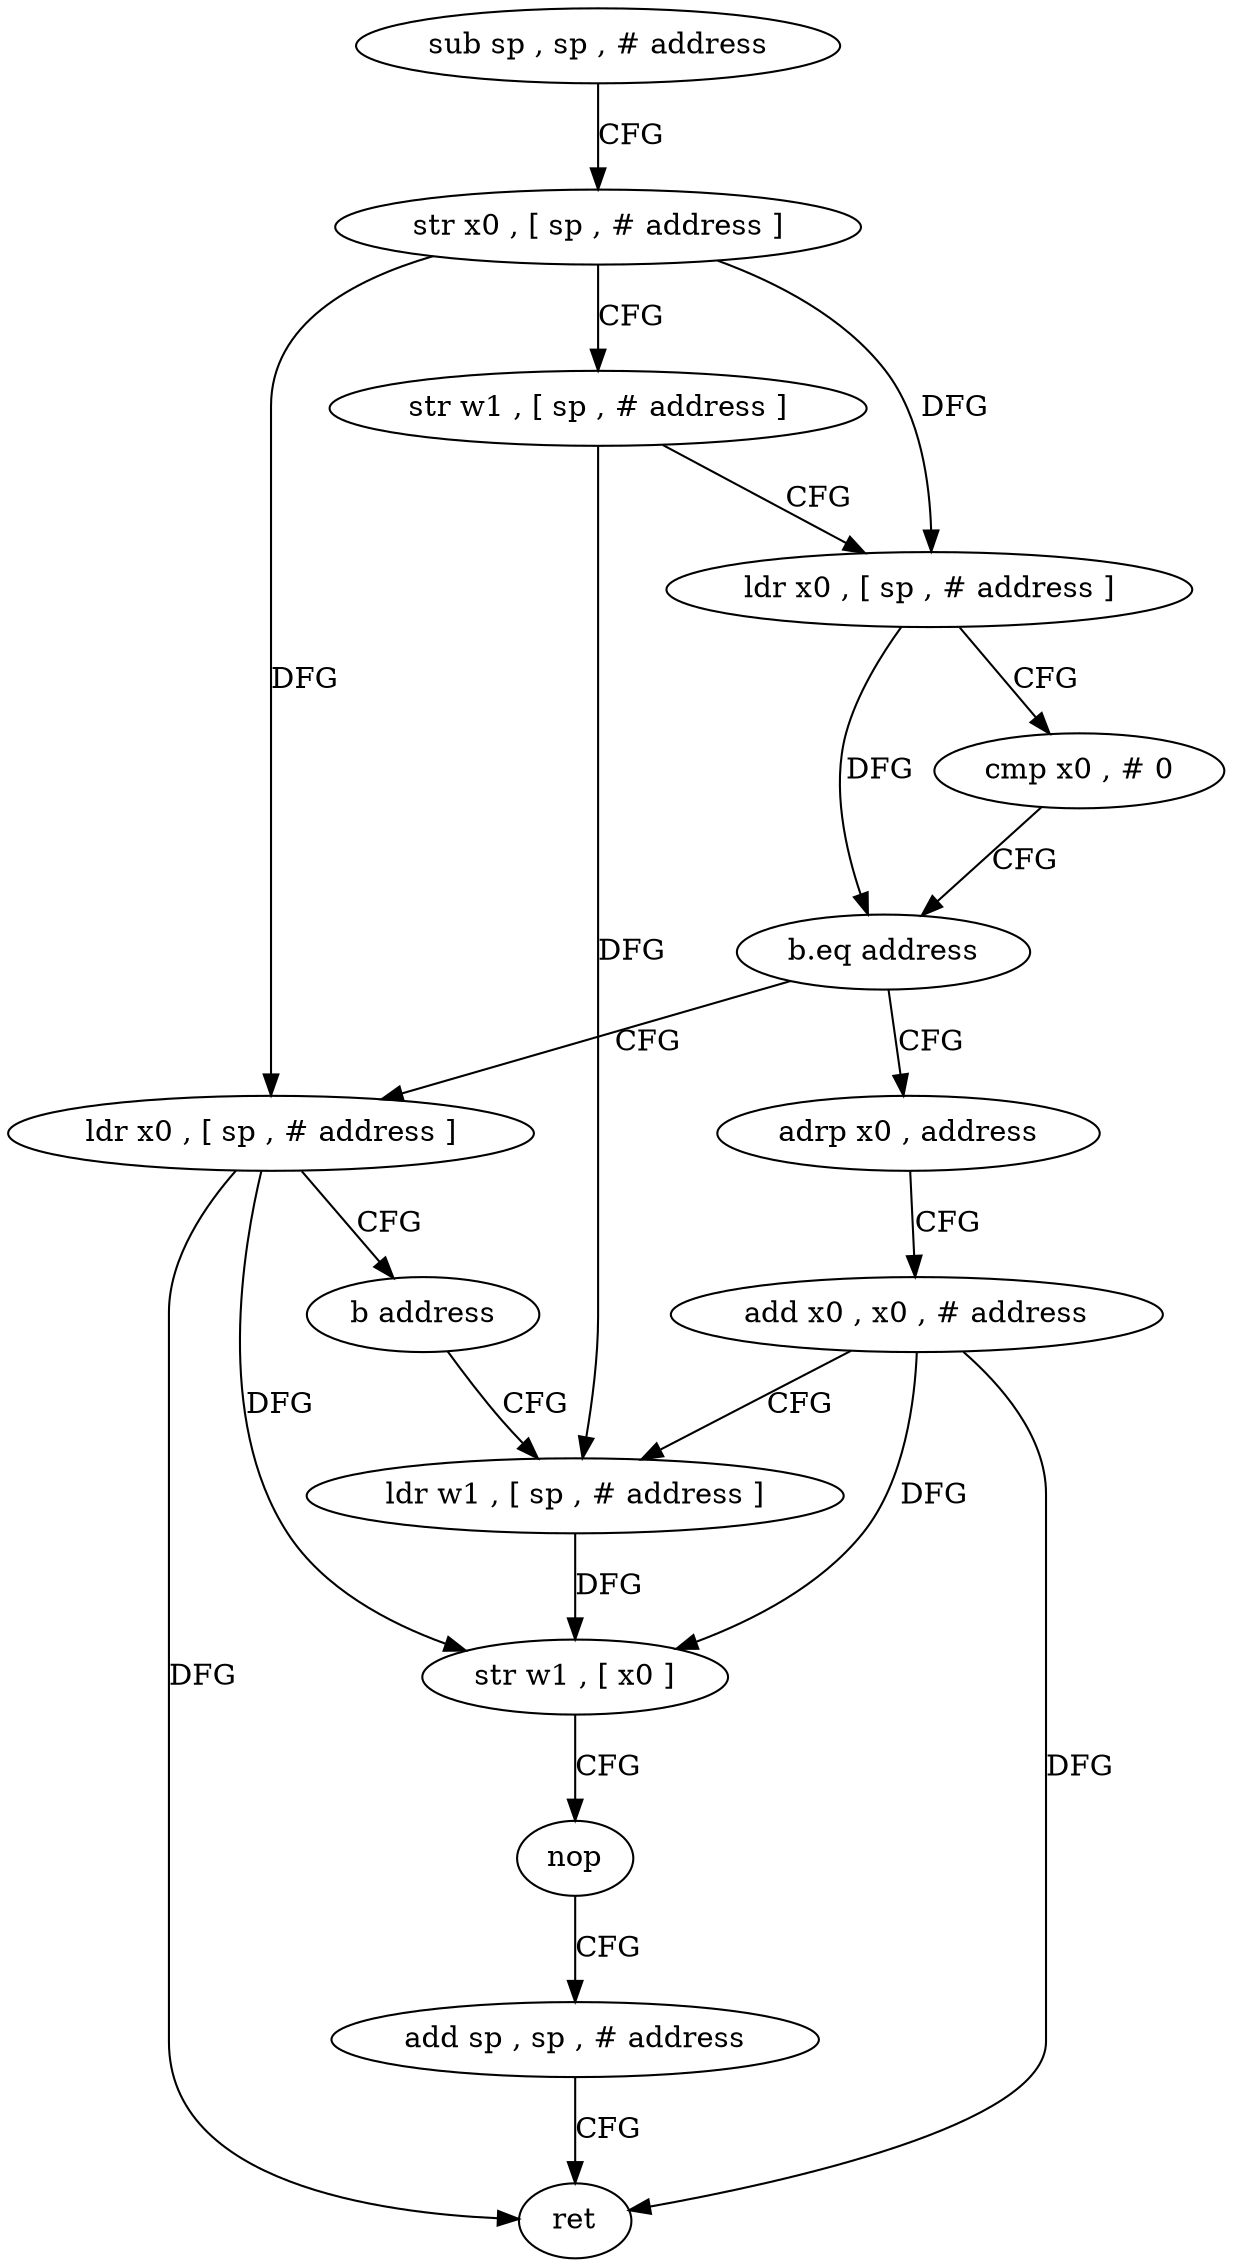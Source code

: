 digraph "func" {
"4373900" [label = "sub sp , sp , # address" ]
"4373904" [label = "str x0 , [ sp , # address ]" ]
"4373908" [label = "str w1 , [ sp , # address ]" ]
"4373912" [label = "ldr x0 , [ sp , # address ]" ]
"4373916" [label = "cmp x0 , # 0" ]
"4373920" [label = "b.eq address" ]
"4373932" [label = "adrp x0 , address" ]
"4373924" [label = "ldr x0 , [ sp , # address ]" ]
"4373936" [label = "add x0 , x0 , # address" ]
"4373940" [label = "ldr w1 , [ sp , # address ]" ]
"4373928" [label = "b address" ]
"4373944" [label = "str w1 , [ x0 ]" ]
"4373948" [label = "nop" ]
"4373952" [label = "add sp , sp , # address" ]
"4373956" [label = "ret" ]
"4373900" -> "4373904" [ label = "CFG" ]
"4373904" -> "4373908" [ label = "CFG" ]
"4373904" -> "4373912" [ label = "DFG" ]
"4373904" -> "4373924" [ label = "DFG" ]
"4373908" -> "4373912" [ label = "CFG" ]
"4373908" -> "4373940" [ label = "DFG" ]
"4373912" -> "4373916" [ label = "CFG" ]
"4373912" -> "4373920" [ label = "DFG" ]
"4373916" -> "4373920" [ label = "CFG" ]
"4373920" -> "4373932" [ label = "CFG" ]
"4373920" -> "4373924" [ label = "CFG" ]
"4373932" -> "4373936" [ label = "CFG" ]
"4373924" -> "4373928" [ label = "CFG" ]
"4373924" -> "4373944" [ label = "DFG" ]
"4373924" -> "4373956" [ label = "DFG" ]
"4373936" -> "4373940" [ label = "CFG" ]
"4373936" -> "4373944" [ label = "DFG" ]
"4373936" -> "4373956" [ label = "DFG" ]
"4373940" -> "4373944" [ label = "DFG" ]
"4373928" -> "4373940" [ label = "CFG" ]
"4373944" -> "4373948" [ label = "CFG" ]
"4373948" -> "4373952" [ label = "CFG" ]
"4373952" -> "4373956" [ label = "CFG" ]
}
